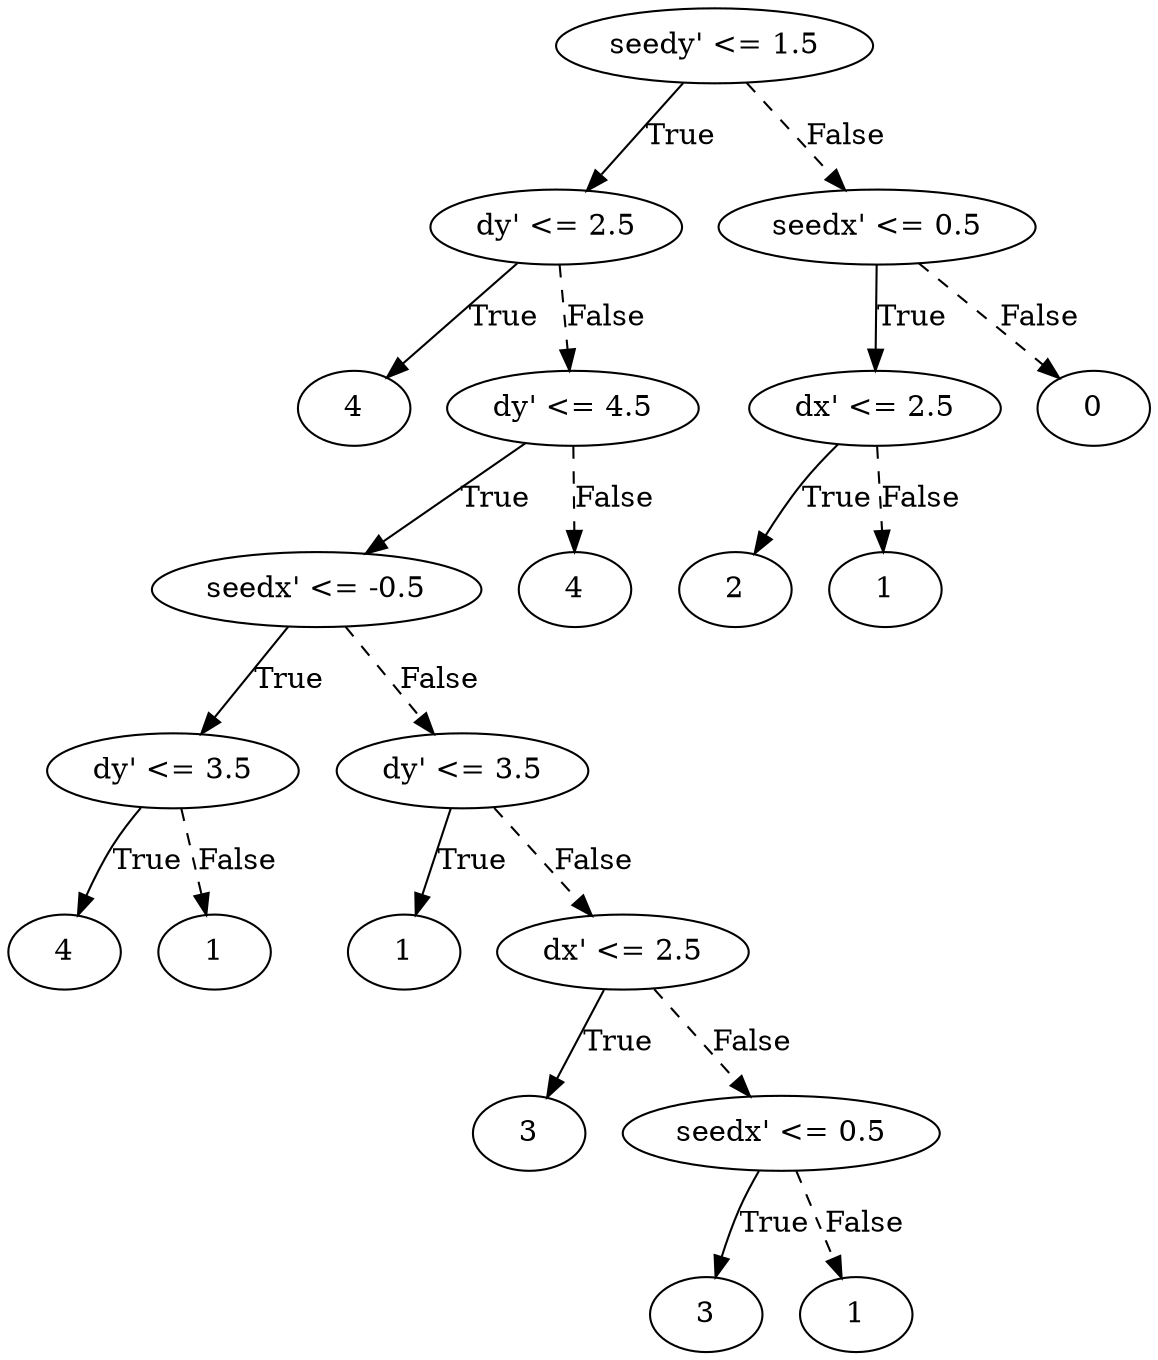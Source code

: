 digraph {
0 [label="seedy' <= 1.5"];
1 [label="dy' <= 2.5"];
2 [label="4"];
1 -> 2 [label="True"];
3 [label="dy' <= 4.5"];
4 [label="seedx' <= -0.5"];
5 [label="dy' <= 3.5"];
6 [label="4"];
5 -> 6 [label="True"];
7 [label="1"];
5 -> 7 [style="dashed", label="False"];
4 -> 5 [label="True"];
8 [label="dy' <= 3.5"];
9 [label="1"];
8 -> 9 [label="True"];
10 [label="dx' <= 2.5"];
11 [label="3"];
10 -> 11 [label="True"];
12 [label="seedx' <= 0.5"];
13 [label="3"];
12 -> 13 [label="True"];
14 [label="1"];
12 -> 14 [style="dashed", label="False"];
10 -> 12 [style="dashed", label="False"];
8 -> 10 [style="dashed", label="False"];
4 -> 8 [style="dashed", label="False"];
3 -> 4 [label="True"];
15 [label="4"];
3 -> 15 [style="dashed", label="False"];
1 -> 3 [style="dashed", label="False"];
0 -> 1 [label="True"];
16 [label="seedx' <= 0.5"];
17 [label="dx' <= 2.5"];
18 [label="2"];
17 -> 18 [label="True"];
19 [label="1"];
17 -> 19 [style="dashed", label="False"];
16 -> 17 [label="True"];
20 [label="0"];
16 -> 20 [style="dashed", label="False"];
0 -> 16 [style="dashed", label="False"];

}